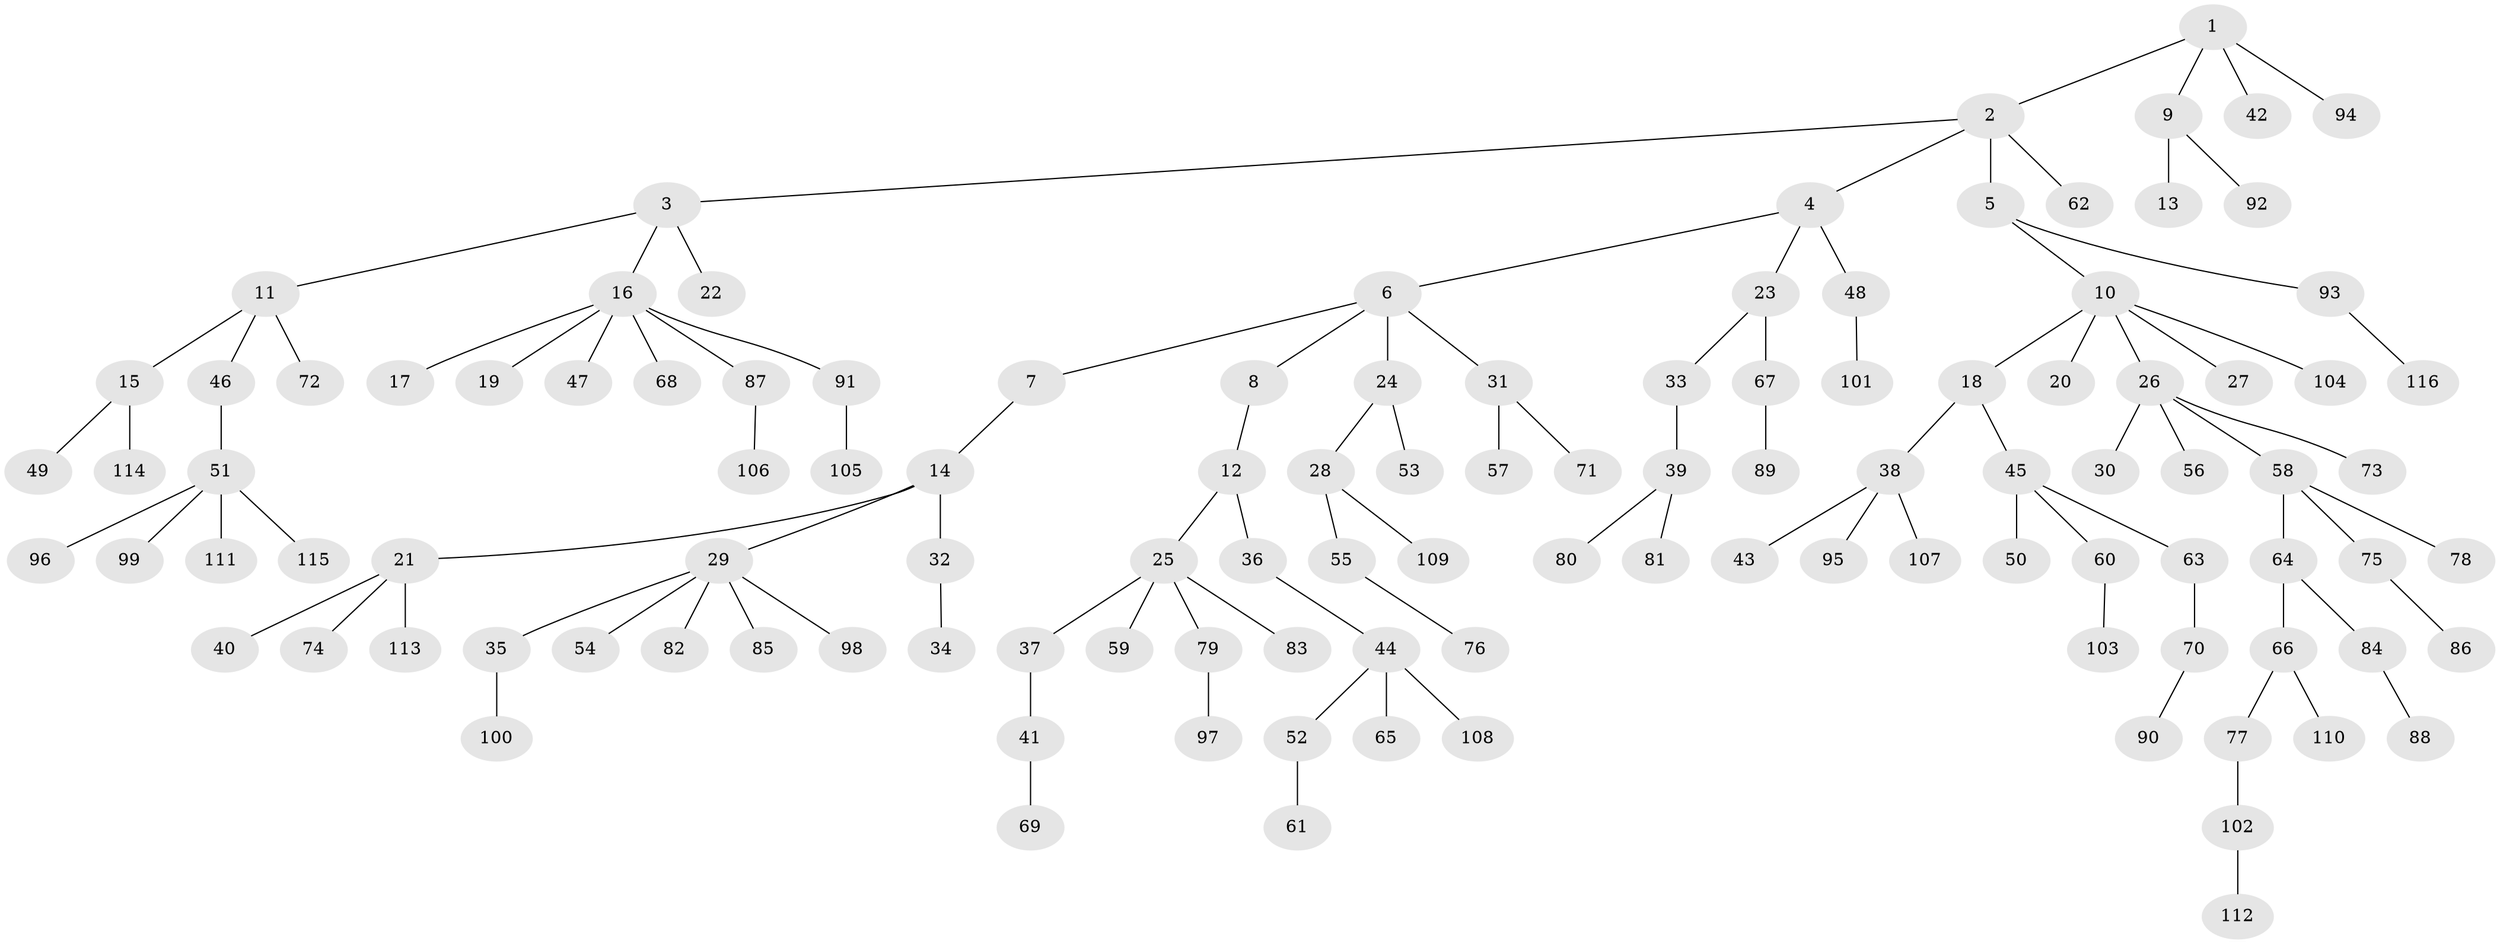 // Generated by graph-tools (version 1.1) at 2025/50/03/09/25 03:50:23]
// undirected, 116 vertices, 115 edges
graph export_dot {
graph [start="1"]
  node [color=gray90,style=filled];
  1;
  2;
  3;
  4;
  5;
  6;
  7;
  8;
  9;
  10;
  11;
  12;
  13;
  14;
  15;
  16;
  17;
  18;
  19;
  20;
  21;
  22;
  23;
  24;
  25;
  26;
  27;
  28;
  29;
  30;
  31;
  32;
  33;
  34;
  35;
  36;
  37;
  38;
  39;
  40;
  41;
  42;
  43;
  44;
  45;
  46;
  47;
  48;
  49;
  50;
  51;
  52;
  53;
  54;
  55;
  56;
  57;
  58;
  59;
  60;
  61;
  62;
  63;
  64;
  65;
  66;
  67;
  68;
  69;
  70;
  71;
  72;
  73;
  74;
  75;
  76;
  77;
  78;
  79;
  80;
  81;
  82;
  83;
  84;
  85;
  86;
  87;
  88;
  89;
  90;
  91;
  92;
  93;
  94;
  95;
  96;
  97;
  98;
  99;
  100;
  101;
  102;
  103;
  104;
  105;
  106;
  107;
  108;
  109;
  110;
  111;
  112;
  113;
  114;
  115;
  116;
  1 -- 2;
  1 -- 9;
  1 -- 42;
  1 -- 94;
  2 -- 3;
  2 -- 4;
  2 -- 5;
  2 -- 62;
  3 -- 11;
  3 -- 16;
  3 -- 22;
  4 -- 6;
  4 -- 23;
  4 -- 48;
  5 -- 10;
  5 -- 93;
  6 -- 7;
  6 -- 8;
  6 -- 24;
  6 -- 31;
  7 -- 14;
  8 -- 12;
  9 -- 13;
  9 -- 92;
  10 -- 18;
  10 -- 20;
  10 -- 26;
  10 -- 27;
  10 -- 104;
  11 -- 15;
  11 -- 46;
  11 -- 72;
  12 -- 25;
  12 -- 36;
  14 -- 21;
  14 -- 29;
  14 -- 32;
  15 -- 49;
  15 -- 114;
  16 -- 17;
  16 -- 19;
  16 -- 47;
  16 -- 68;
  16 -- 87;
  16 -- 91;
  18 -- 38;
  18 -- 45;
  21 -- 40;
  21 -- 74;
  21 -- 113;
  23 -- 33;
  23 -- 67;
  24 -- 28;
  24 -- 53;
  25 -- 37;
  25 -- 59;
  25 -- 79;
  25 -- 83;
  26 -- 30;
  26 -- 56;
  26 -- 58;
  26 -- 73;
  28 -- 55;
  28 -- 109;
  29 -- 35;
  29 -- 54;
  29 -- 82;
  29 -- 85;
  29 -- 98;
  31 -- 57;
  31 -- 71;
  32 -- 34;
  33 -- 39;
  35 -- 100;
  36 -- 44;
  37 -- 41;
  38 -- 43;
  38 -- 95;
  38 -- 107;
  39 -- 80;
  39 -- 81;
  41 -- 69;
  44 -- 52;
  44 -- 65;
  44 -- 108;
  45 -- 50;
  45 -- 60;
  45 -- 63;
  46 -- 51;
  48 -- 101;
  51 -- 96;
  51 -- 99;
  51 -- 111;
  51 -- 115;
  52 -- 61;
  55 -- 76;
  58 -- 64;
  58 -- 75;
  58 -- 78;
  60 -- 103;
  63 -- 70;
  64 -- 66;
  64 -- 84;
  66 -- 77;
  66 -- 110;
  67 -- 89;
  70 -- 90;
  75 -- 86;
  77 -- 102;
  79 -- 97;
  84 -- 88;
  87 -- 106;
  91 -- 105;
  93 -- 116;
  102 -- 112;
}
